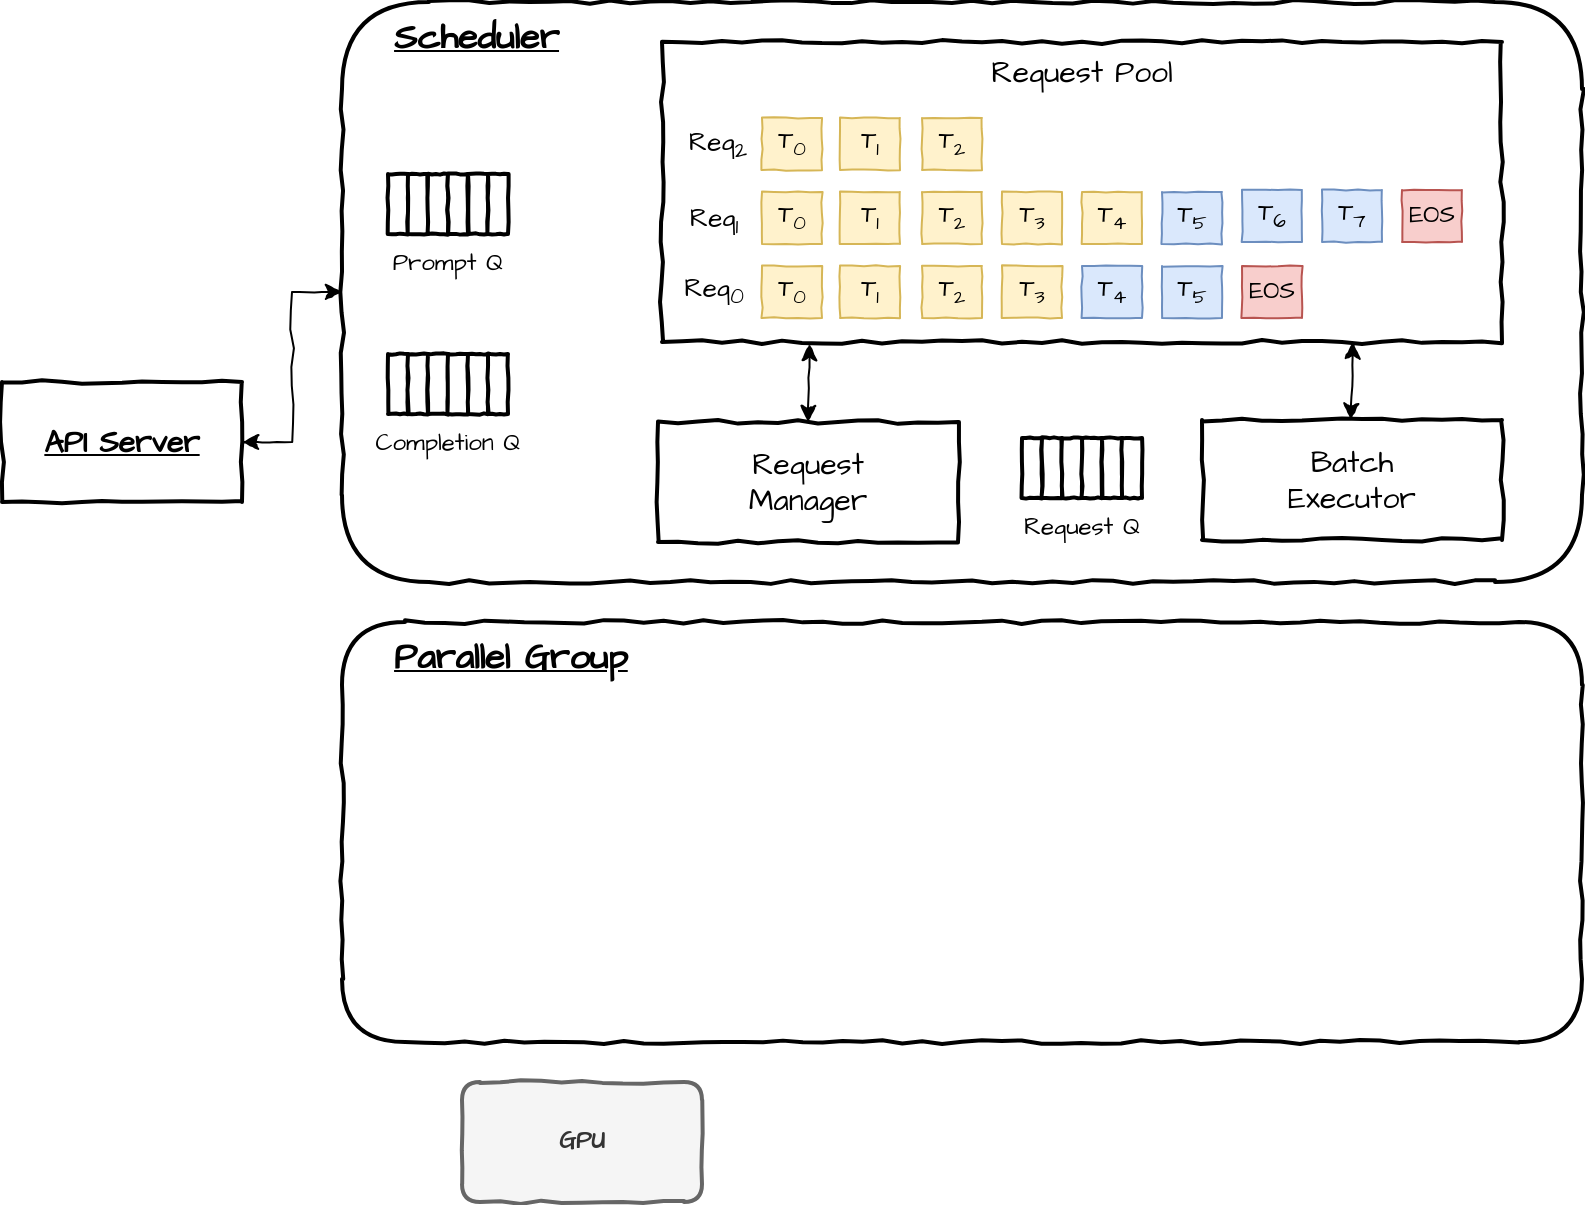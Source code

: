 <mxfile version="24.8.6">
  <diagram name="페이지-1" id="Y8B7rMoeN9hM4UEWo97L">
    <mxGraphModel dx="1097" dy="597" grid="1" gridSize="10" guides="1" tooltips="1" connect="1" arrows="1" fold="1" page="1" pageScale="1" pageWidth="3300" pageHeight="4681" math="0" shadow="0">
      <root>
        <mxCell id="0" />
        <mxCell id="1" parent="0" />
        <mxCell id="8BjTEOA2ny8shlbgz9hC-71" style="edgeStyle=orthogonalEdgeStyle;rounded=0;orthogonalLoop=1;jettySize=auto;html=1;exitX=1;exitY=0.5;exitDx=0;exitDy=0;fontFamily=Architects Daughter;fontSource=https%3A%2F%2Ffonts.googleapis.com%2Fcss%3Ffamily%3DArchitects%2BDaughter;fontSize=12;fontColor=default;fontStyle=0;sketch=1;curveFitting=1;jiggle=2;sketchStyle=comic;startArrow=classic;startFill=1;" edge="1" parent="1" source="pXaMLWNUyVMHvU2EfD6I-1" target="8BjTEOA2ny8shlbgz9hC-1">
          <mxGeometry relative="1" as="geometry" />
        </mxCell>
        <mxCell id="pXaMLWNUyVMHvU2EfD6I-1" value="API Server" style="rounded=0;whiteSpace=wrap;sketch=1;curveFitting=1;jiggle=2;fontFamily=Architects Daughter;html=1;sketchStyle=comic;fontStyle=5;strokeWidth=2;fontSize=15;linecap=round;fontSource=https%3A%2F%2Ffonts.googleapis.com%2Fcss%3Ffamily%3DArchitects%2BDaughter;" vertex="1" parent="1">
          <mxGeometry x="90" y="270" width="120" height="60" as="geometry" />
        </mxCell>
        <mxCell id="pXaMLWNUyVMHvU2EfD6I-4" value="GPU" style="rounded=1;whiteSpace=wrap;html=1;sketch=1;jiggle=2;curveFitting=1;sketchStyle=comic;strokeColor=#666666;strokeWidth=2;align=center;verticalAlign=middle;fontFamily=Architects Daughter;fontSize=12;fontStyle=1;fillColor=#f5f5f5;fontColor=#333333;fontSource=https%3A%2F%2Ffonts.googleapis.com%2Fcss%3Ffamily%3DArchitects%2BDaughter;" vertex="1" parent="1">
          <mxGeometry x="320" y="620" width="120" height="60" as="geometry" />
        </mxCell>
        <mxCell id="8BjTEOA2ny8shlbgz9hC-1" value="&amp;nbsp; &amp;nbsp; &amp;nbsp;&lt;font style=&quot;font-size: 18px;&quot;&gt;&lt;u&gt;Scheduler&lt;/u&gt;&lt;/font&gt;" style="rounded=1;whiteSpace=wrap;html=1;sketch=1;jiggle=2;curveFitting=1;sketchStyle=comic;strokeColor=default;strokeWidth=2;align=left;verticalAlign=top;fontFamily=Architects Daughter;fontSize=12;fontColor=default;fontStyle=1;fillColor=none;fontSource=https%3A%2F%2Ffonts.googleapis.com%2Fcss%3Ffamily%3DArchitects%2BDaughter;" vertex="1" parent="1">
          <mxGeometry x="260" y="80" width="620" height="290" as="geometry" />
        </mxCell>
        <mxCell id="8BjTEOA2ny8shlbgz9hC-12" value="" style="group;fontFamily=Architects Daughter;fontSource=https%3A%2F%2Ffonts.googleapis.com%2Fcss%3Ffamily%3DArchitects%2BDaughter;" vertex="1" connectable="0" parent="1">
          <mxGeometry x="283" y="166" width="60" height="60" as="geometry" />
        </mxCell>
        <mxCell id="8BjTEOA2ny8shlbgz9hC-4" value="&lt;span style=&quot;font-weight: normal;&quot;&gt;Prompt Q&lt;/span&gt;" style="text;html=1;align=center;verticalAlign=middle;whiteSpace=wrap;rounded=0;fontFamily=Architects Daughter;fontSize=12;fontColor=default;fontStyle=1;fontSource=https%3A%2F%2Ffonts.googleapis.com%2Fcss%3Ffamily%3DArchitects%2BDaughter;" vertex="1" parent="8BjTEOA2ny8shlbgz9hC-12">
          <mxGeometry y="30" width="60" height="30" as="geometry" />
        </mxCell>
        <mxCell id="8BjTEOA2ny8shlbgz9hC-11" value="" style="group;fontFamily=Architects Daughter;fontSource=https%3A%2F%2Ffonts.googleapis.com%2Fcss%3Ffamily%3DArchitects%2BDaughter;" vertex="1" connectable="0" parent="8BjTEOA2ny8shlbgz9hC-12">
          <mxGeometry width="60" height="30" as="geometry" />
        </mxCell>
        <mxCell id="8BjTEOA2ny8shlbgz9hC-2" value="" style="rounded=0;whiteSpace=wrap;html=1;sketch=1;jiggle=2;curveFitting=1;sketchStyle=comic;strokeColor=default;strokeWidth=2;align=center;verticalAlign=middle;fontFamily=Architects Daughter;fontSize=12;fontColor=default;fontStyle=1;fillColor=default;fontSource=https%3A%2F%2Ffonts.googleapis.com%2Fcss%3Ffamily%3DArchitects%2BDaughter;" vertex="1" parent="8BjTEOA2ny8shlbgz9hC-11">
          <mxGeometry width="10" height="30" as="geometry" />
        </mxCell>
        <mxCell id="8BjTEOA2ny8shlbgz9hC-6" value="" style="rounded=0;whiteSpace=wrap;html=1;sketch=1;jiggle=2;curveFitting=1;sketchStyle=comic;strokeColor=default;strokeWidth=2;align=center;verticalAlign=middle;fontFamily=Architects Daughter;fontSize=12;fontColor=default;fontStyle=1;fillColor=default;fontSource=https%3A%2F%2Ffonts.googleapis.com%2Fcss%3Ffamily%3DArchitects%2BDaughter;" vertex="1" parent="8BjTEOA2ny8shlbgz9hC-11">
          <mxGeometry x="10" width="10" height="30" as="geometry" />
        </mxCell>
        <mxCell id="8BjTEOA2ny8shlbgz9hC-7" value="" style="rounded=0;whiteSpace=wrap;html=1;sketch=1;jiggle=2;curveFitting=1;sketchStyle=comic;strokeColor=default;strokeWidth=2;align=center;verticalAlign=middle;fontFamily=Architects Daughter;fontSize=12;fontColor=default;fontStyle=1;fillColor=default;fontSource=https%3A%2F%2Ffonts.googleapis.com%2Fcss%3Ffamily%3DArchitects%2BDaughter;" vertex="1" parent="8BjTEOA2ny8shlbgz9hC-11">
          <mxGeometry x="20" width="10" height="30" as="geometry" />
        </mxCell>
        <mxCell id="8BjTEOA2ny8shlbgz9hC-8" value="" style="rounded=0;whiteSpace=wrap;html=1;sketch=1;jiggle=2;curveFitting=1;sketchStyle=comic;strokeColor=default;strokeWidth=2;align=center;verticalAlign=middle;fontFamily=Architects Daughter;fontSize=12;fontColor=default;fontStyle=1;fillColor=default;fontSource=https%3A%2F%2Ffonts.googleapis.com%2Fcss%3Ffamily%3DArchitects%2BDaughter;" vertex="1" parent="8BjTEOA2ny8shlbgz9hC-11">
          <mxGeometry x="30" width="10" height="30" as="geometry" />
        </mxCell>
        <mxCell id="8BjTEOA2ny8shlbgz9hC-9" value="" style="rounded=0;whiteSpace=wrap;html=1;sketch=1;jiggle=2;curveFitting=1;sketchStyle=comic;strokeColor=default;strokeWidth=2;align=center;verticalAlign=middle;fontFamily=Architects Daughter;fontSize=12;fontColor=default;fontStyle=1;fillColor=default;fontSource=https%3A%2F%2Ffonts.googleapis.com%2Fcss%3Ffamily%3DArchitects%2BDaughter;" vertex="1" parent="8BjTEOA2ny8shlbgz9hC-11">
          <mxGeometry x="40" width="10" height="30" as="geometry" />
        </mxCell>
        <mxCell id="8BjTEOA2ny8shlbgz9hC-10" value="" style="rounded=0;whiteSpace=wrap;html=1;sketch=1;jiggle=2;curveFitting=1;sketchStyle=comic;strokeColor=default;strokeWidth=2;align=center;verticalAlign=middle;fontFamily=Architects Daughter;fontSize=12;fontColor=default;fontStyle=1;fillColor=default;fontSource=https%3A%2F%2Ffonts.googleapis.com%2Fcss%3Ffamily%3DArchitects%2BDaughter;" vertex="1" parent="8BjTEOA2ny8shlbgz9hC-11">
          <mxGeometry x="50" width="10" height="30" as="geometry" />
        </mxCell>
        <mxCell id="8BjTEOA2ny8shlbgz9hC-23" value="" style="group;fontFamily=Architects Daughter;fontSource=https%3A%2F%2Ffonts.googleapis.com%2Fcss%3Ffamily%3DArchitects%2BDaughter;" vertex="1" connectable="0" parent="1">
          <mxGeometry x="283" y="256" width="90" height="60" as="geometry" />
        </mxCell>
        <mxCell id="8BjTEOA2ny8shlbgz9hC-24" value="&lt;span style=&quot;font-weight: normal;&quot;&gt;Completion Q&lt;/span&gt;" style="text;html=1;align=center;verticalAlign=middle;whiteSpace=wrap;rounded=0;fontFamily=Architects Daughter;fontSize=12;fontColor=default;fontStyle=1;fontSource=https%3A%2F%2Ffonts.googleapis.com%2Fcss%3Ffamily%3DArchitects%2BDaughter;" vertex="1" parent="8BjTEOA2ny8shlbgz9hC-23">
          <mxGeometry x="-15" y="30" width="90" height="30" as="geometry" />
        </mxCell>
        <mxCell id="8BjTEOA2ny8shlbgz9hC-25" value="" style="group;fontFamily=Architects Daughter;fontSource=https%3A%2F%2Ffonts.googleapis.com%2Fcss%3Ffamily%3DArchitects%2BDaughter;" vertex="1" connectable="0" parent="8BjTEOA2ny8shlbgz9hC-23">
          <mxGeometry width="60" height="30" as="geometry" />
        </mxCell>
        <mxCell id="8BjTEOA2ny8shlbgz9hC-26" value="" style="rounded=0;whiteSpace=wrap;html=1;sketch=1;jiggle=2;curveFitting=1;sketchStyle=comic;strokeColor=default;strokeWidth=2;align=center;verticalAlign=middle;fontFamily=Architects Daughter;fontSize=12;fontColor=default;fontStyle=1;fillColor=default;fontSource=https%3A%2F%2Ffonts.googleapis.com%2Fcss%3Ffamily%3DArchitects%2BDaughter;" vertex="1" parent="8BjTEOA2ny8shlbgz9hC-25">
          <mxGeometry width="10" height="30" as="geometry" />
        </mxCell>
        <mxCell id="8BjTEOA2ny8shlbgz9hC-27" value="" style="rounded=0;whiteSpace=wrap;html=1;sketch=1;jiggle=2;curveFitting=1;sketchStyle=comic;strokeColor=default;strokeWidth=2;align=center;verticalAlign=middle;fontFamily=Architects Daughter;fontSize=12;fontColor=default;fontStyle=1;fillColor=default;fontSource=https%3A%2F%2Ffonts.googleapis.com%2Fcss%3Ffamily%3DArchitects%2BDaughter;" vertex="1" parent="8BjTEOA2ny8shlbgz9hC-25">
          <mxGeometry x="10" width="10" height="30" as="geometry" />
        </mxCell>
        <mxCell id="8BjTEOA2ny8shlbgz9hC-28" value="" style="rounded=0;whiteSpace=wrap;html=1;sketch=1;jiggle=2;curveFitting=1;sketchStyle=comic;strokeColor=default;strokeWidth=2;align=center;verticalAlign=middle;fontFamily=Architects Daughter;fontSize=12;fontColor=default;fontStyle=1;fillColor=default;fontSource=https%3A%2F%2Ffonts.googleapis.com%2Fcss%3Ffamily%3DArchitects%2BDaughter;" vertex="1" parent="8BjTEOA2ny8shlbgz9hC-25">
          <mxGeometry x="20" width="10" height="30" as="geometry" />
        </mxCell>
        <mxCell id="8BjTEOA2ny8shlbgz9hC-29" value="" style="rounded=0;whiteSpace=wrap;html=1;sketch=1;jiggle=2;curveFitting=1;sketchStyle=comic;strokeColor=default;strokeWidth=2;align=center;verticalAlign=middle;fontFamily=Architects Daughter;fontSize=12;fontColor=default;fontStyle=1;fillColor=default;fontSource=https%3A%2F%2Ffonts.googleapis.com%2Fcss%3Ffamily%3DArchitects%2BDaughter;" vertex="1" parent="8BjTEOA2ny8shlbgz9hC-25">
          <mxGeometry x="30" width="10" height="30" as="geometry" />
        </mxCell>
        <mxCell id="8BjTEOA2ny8shlbgz9hC-30" value="" style="rounded=0;whiteSpace=wrap;html=1;sketch=1;jiggle=2;curveFitting=1;sketchStyle=comic;strokeColor=default;strokeWidth=2;align=center;verticalAlign=middle;fontFamily=Architects Daughter;fontSize=12;fontColor=default;fontStyle=1;fillColor=default;fontSource=https%3A%2F%2Ffonts.googleapis.com%2Fcss%3Ffamily%3DArchitects%2BDaughter;" vertex="1" parent="8BjTEOA2ny8shlbgz9hC-25">
          <mxGeometry x="40" width="10" height="30" as="geometry" />
        </mxCell>
        <mxCell id="8BjTEOA2ny8shlbgz9hC-31" value="" style="rounded=0;whiteSpace=wrap;html=1;sketch=1;jiggle=2;curveFitting=1;sketchStyle=comic;strokeColor=default;strokeWidth=2;align=center;verticalAlign=middle;fontFamily=Architects Daughter;fontSize=12;fontColor=default;fontStyle=1;fillColor=default;fontSource=https%3A%2F%2Ffonts.googleapis.com%2Fcss%3Ffamily%3DArchitects%2BDaughter;" vertex="1" parent="8BjTEOA2ny8shlbgz9hC-25">
          <mxGeometry x="50" width="10" height="30" as="geometry" />
        </mxCell>
        <mxCell id="8BjTEOA2ny8shlbgz9hC-32" value="&lt;span style=&quot;font-size: 15px;&quot;&gt;Request Pool&lt;/span&gt;" style="rounded=0;whiteSpace=wrap;html=1;sketch=1;jiggle=2;curveFitting=1;sketchStyle=comic;strokeColor=default;strokeWidth=2;align=center;verticalAlign=top;fontFamily=Architects Daughter;fontSize=15;fontColor=default;fontStyle=0;fillColor=default;fillStyle=hachure;fontSource=https%3A%2F%2Ffonts.googleapis.com%2Fcss%3Ffamily%3DArchitects%2BDaughter;" vertex="1" parent="1">
          <mxGeometry x="420" y="100" width="420" height="150" as="geometry" />
        </mxCell>
        <mxCell id="8BjTEOA2ny8shlbgz9hC-33" value="&lt;font style=&quot;font-size: 15px;&quot;&gt;Request&lt;/font&gt;&lt;div style=&quot;font-size: 15px;&quot;&gt;&lt;font style=&quot;font-size: 15px;&quot;&gt;Manager&lt;/font&gt;&lt;/div&gt;" style="rounded=0;whiteSpace=wrap;html=1;sketch=1;jiggle=2;curveFitting=1;sketchStyle=comic;strokeColor=default;strokeWidth=2;align=center;verticalAlign=middle;fontFamily=Architects Daughter;fontSize=12;fontColor=default;fontStyle=0;fillColor=default;fontSource=https%3A%2F%2Ffonts.googleapis.com%2Fcss%3Ffamily%3DArchitects%2BDaughter;" vertex="1" parent="1">
          <mxGeometry x="418" y="290" width="150" height="60" as="geometry" />
        </mxCell>
        <mxCell id="8BjTEOA2ny8shlbgz9hC-34" value="" style="group;fontFamily=Architects Daughter;fontSource=https%3A%2F%2Ffonts.googleapis.com%2Fcss%3Ffamily%3DArchitects%2BDaughter;" vertex="1" connectable="0" parent="1">
          <mxGeometry x="600" y="298" width="90" height="60" as="geometry" />
        </mxCell>
        <mxCell id="8BjTEOA2ny8shlbgz9hC-35" value="&lt;span style=&quot;font-weight: normal;&quot;&gt;Request Q&lt;/span&gt;" style="text;html=1;align=center;verticalAlign=middle;whiteSpace=wrap;rounded=0;fontFamily=Architects Daughter;fontSize=12;fontColor=default;fontStyle=1;fontSource=https%3A%2F%2Ffonts.googleapis.com%2Fcss%3Ffamily%3DArchitects%2BDaughter;" vertex="1" parent="8BjTEOA2ny8shlbgz9hC-34">
          <mxGeometry x="-15" y="30" width="90" height="30" as="geometry" />
        </mxCell>
        <mxCell id="8BjTEOA2ny8shlbgz9hC-36" value="" style="group;fontFamily=Architects Daughter;fontSource=https%3A%2F%2Ffonts.googleapis.com%2Fcss%3Ffamily%3DArchitects%2BDaughter;" vertex="1" connectable="0" parent="8BjTEOA2ny8shlbgz9hC-34">
          <mxGeometry width="60" height="30" as="geometry" />
        </mxCell>
        <mxCell id="8BjTEOA2ny8shlbgz9hC-37" value="" style="rounded=0;whiteSpace=wrap;html=1;sketch=1;jiggle=2;curveFitting=1;sketchStyle=comic;strokeColor=default;strokeWidth=2;align=center;verticalAlign=middle;fontFamily=Architects Daughter;fontSize=12;fontColor=default;fontStyle=1;fillColor=default;fontSource=https%3A%2F%2Ffonts.googleapis.com%2Fcss%3Ffamily%3DArchitects%2BDaughter;" vertex="1" parent="8BjTEOA2ny8shlbgz9hC-36">
          <mxGeometry width="10" height="30" as="geometry" />
        </mxCell>
        <mxCell id="8BjTEOA2ny8shlbgz9hC-38" value="" style="rounded=0;whiteSpace=wrap;html=1;sketch=1;jiggle=2;curveFitting=1;sketchStyle=comic;strokeColor=default;strokeWidth=2;align=center;verticalAlign=middle;fontFamily=Architects Daughter;fontSize=12;fontColor=default;fontStyle=1;fillColor=default;fontSource=https%3A%2F%2Ffonts.googleapis.com%2Fcss%3Ffamily%3DArchitects%2BDaughter;" vertex="1" parent="8BjTEOA2ny8shlbgz9hC-36">
          <mxGeometry x="10" width="10" height="30" as="geometry" />
        </mxCell>
        <mxCell id="8BjTEOA2ny8shlbgz9hC-39" value="" style="rounded=0;whiteSpace=wrap;html=1;sketch=1;jiggle=2;curveFitting=1;sketchStyle=comic;strokeColor=default;strokeWidth=2;align=center;verticalAlign=middle;fontFamily=Architects Daughter;fontSize=12;fontColor=default;fontStyle=1;fillColor=default;fontSource=https%3A%2F%2Ffonts.googleapis.com%2Fcss%3Ffamily%3DArchitects%2BDaughter;" vertex="1" parent="8BjTEOA2ny8shlbgz9hC-36">
          <mxGeometry x="20" width="10" height="30" as="geometry" />
        </mxCell>
        <mxCell id="8BjTEOA2ny8shlbgz9hC-40" value="" style="rounded=0;whiteSpace=wrap;html=1;sketch=1;jiggle=2;curveFitting=1;sketchStyle=comic;strokeColor=default;strokeWidth=2;align=center;verticalAlign=middle;fontFamily=Architects Daughter;fontSize=12;fontColor=default;fontStyle=1;fillColor=default;fontSource=https%3A%2F%2Ffonts.googleapis.com%2Fcss%3Ffamily%3DArchitects%2BDaughter;" vertex="1" parent="8BjTEOA2ny8shlbgz9hC-36">
          <mxGeometry x="30" width="10" height="30" as="geometry" />
        </mxCell>
        <mxCell id="8BjTEOA2ny8shlbgz9hC-41" value="" style="rounded=0;whiteSpace=wrap;html=1;sketch=1;jiggle=2;curveFitting=1;sketchStyle=comic;strokeColor=default;strokeWidth=2;align=center;verticalAlign=middle;fontFamily=Architects Daughter;fontSize=12;fontColor=default;fontStyle=1;fillColor=default;fontSource=https%3A%2F%2Ffonts.googleapis.com%2Fcss%3Ffamily%3DArchitects%2BDaughter;" vertex="1" parent="8BjTEOA2ny8shlbgz9hC-36">
          <mxGeometry x="40" width="10" height="30" as="geometry" />
        </mxCell>
        <mxCell id="8BjTEOA2ny8shlbgz9hC-42" value="" style="rounded=0;whiteSpace=wrap;html=1;sketch=1;jiggle=2;curveFitting=1;sketchStyle=comic;strokeColor=default;strokeWidth=2;align=center;verticalAlign=middle;fontFamily=Architects Daughter;fontSize=12;fontColor=default;fontStyle=1;fillColor=default;fontSource=https%3A%2F%2Ffonts.googleapis.com%2Fcss%3Ffamily%3DArchitects%2BDaughter;" vertex="1" parent="8BjTEOA2ny8shlbgz9hC-36">
          <mxGeometry x="50" width="10" height="30" as="geometry" />
        </mxCell>
        <mxCell id="8BjTEOA2ny8shlbgz9hC-43" value="&lt;span style=&quot;font-size: 15px;&quot;&gt;Batch&lt;/span&gt;&lt;div&gt;&lt;span style=&quot;font-size: 15px;&quot;&gt;Executor&lt;/span&gt;&lt;/div&gt;" style="rounded=0;whiteSpace=wrap;html=1;sketch=1;jiggle=2;curveFitting=1;sketchStyle=comic;strokeColor=default;strokeWidth=2;align=center;verticalAlign=middle;fontFamily=Architects Daughter;fontSize=12;fontColor=default;fontStyle=0;fillColor=default;fontSource=https%3A%2F%2Ffonts.googleapis.com%2Fcss%3Ffamily%3DArchitects%2BDaughter;" vertex="1" parent="1">
          <mxGeometry x="690" y="289" width="150" height="60" as="geometry" />
        </mxCell>
        <mxCell id="8BjTEOA2ny8shlbgz9hC-44" value="&lt;span style=&quot;font-weight: normal; font-size: 13px;&quot;&gt;Req&lt;sub&gt;0&lt;/sub&gt;&lt;/span&gt;" style="text;html=1;align=center;verticalAlign=middle;whiteSpace=wrap;rounded=0;fontFamily=Architects Daughter;fontSize=13;fontColor=default;fontStyle=1;fontSource=https%3A%2F%2Ffonts.googleapis.com%2Fcss%3Ffamily%3DArchitects%2BDaughter;" vertex="1" parent="1">
          <mxGeometry x="416" y="209" width="60" height="30" as="geometry" />
        </mxCell>
        <mxCell id="8BjTEOA2ny8shlbgz9hC-45" value="T&lt;sub&gt;0&lt;/sub&gt;" style="rounded=0;whiteSpace=wrap;html=1;align=center;verticalAlign=middle;fontFamily=Architects Daughter;fontSize=12;fontStyle=0;fillColor=#fff2cc;sketchStyle=comic;strokeColor=#d6b656;strokeWidth=1;fillOpacity=100;sketch=1;curveFitting=1;jiggle=2;fillStyle=hachure;zigzagOffset=-1;fillWeight=-1;hachureAngle=-41;fontSource=https%3A%2F%2Ffonts.googleapis.com%2Fcss%3Ffamily%3DArchitects%2BDaughter;perimeterSpacing=2;glass=0;shadow=0;" vertex="1" parent="1">
          <mxGeometry x="470" y="212" width="30" height="26" as="geometry" />
        </mxCell>
        <mxCell id="8BjTEOA2ny8shlbgz9hC-46" value="T&lt;sub&gt;1&lt;/sub&gt;" style="rounded=0;whiteSpace=wrap;html=1;align=center;verticalAlign=middle;fontFamily=Architects Daughter;fontSize=12;fontStyle=0;fillColor=#fff2cc;sketchStyle=comic;strokeColor=#d6b656;strokeWidth=1;fillOpacity=100;sketch=1;curveFitting=1;jiggle=2;fillStyle=hachure;zigzagOffset=-1;fillWeight=-1;hachureAngle=-41;fontSource=https%3A%2F%2Ffonts.googleapis.com%2Fcss%3Ffamily%3DArchitects%2BDaughter;perimeterSpacing=2;glass=0;shadow=0;" vertex="1" parent="1">
          <mxGeometry x="509" y="212" width="30" height="26" as="geometry" />
        </mxCell>
        <mxCell id="8BjTEOA2ny8shlbgz9hC-47" value="T&lt;sub&gt;2&lt;/sub&gt;" style="rounded=0;whiteSpace=wrap;html=1;align=center;verticalAlign=middle;fontFamily=Architects Daughter;fontSize=12;fontStyle=0;fillColor=#fff2cc;sketchStyle=comic;strokeColor=#d6b656;strokeWidth=1;fillOpacity=100;sketch=1;curveFitting=1;jiggle=2;fillStyle=hachure;zigzagOffset=-1;fillWeight=-1;hachureAngle=-41;fontSource=https%3A%2F%2Ffonts.googleapis.com%2Fcss%3Ffamily%3DArchitects%2BDaughter;perimeterSpacing=2;glass=0;shadow=0;" vertex="1" parent="1">
          <mxGeometry x="550" y="212" width="30" height="26" as="geometry" />
        </mxCell>
        <mxCell id="8BjTEOA2ny8shlbgz9hC-48" value="T&lt;sub&gt;3&lt;/sub&gt;" style="rounded=0;whiteSpace=wrap;html=1;align=center;verticalAlign=middle;fontFamily=Architects Daughter;fontSize=12;fontStyle=0;fillColor=#fff2cc;sketchStyle=comic;strokeColor=#d6b656;strokeWidth=1;fillOpacity=100;sketch=1;curveFitting=1;jiggle=2;fillStyle=hachure;zigzagOffset=-1;fillWeight=-1;hachureAngle=-41;fontSource=https%3A%2F%2Ffonts.googleapis.com%2Fcss%3Ffamily%3DArchitects%2BDaughter;perimeterSpacing=2;glass=0;shadow=0;" vertex="1" parent="1">
          <mxGeometry x="590" y="212" width="30" height="26" as="geometry" />
        </mxCell>
        <mxCell id="8BjTEOA2ny8shlbgz9hC-49" value="T&lt;sub&gt;4&lt;/sub&gt;" style="rounded=0;whiteSpace=wrap;html=1;align=center;verticalAlign=middle;fontFamily=Architects Daughter;fontSize=12;fontStyle=0;fillColor=#dae8fc;sketchStyle=comic;strokeColor=#6c8ebf;strokeWidth=1;fillOpacity=100;sketch=1;curveFitting=1;jiggle=2;fillStyle=hachure;zigzagOffset=-1;fillWeight=-1;hachureAngle=-41;fontSource=https%3A%2F%2Ffonts.googleapis.com%2Fcss%3Ffamily%3DArchitects%2BDaughter;perimeterSpacing=2;glass=0;shadow=0;" vertex="1" parent="1">
          <mxGeometry x="630" y="212" width="30" height="26" as="geometry" />
        </mxCell>
        <mxCell id="8BjTEOA2ny8shlbgz9hC-50" value="T&lt;sub&gt;5&lt;/sub&gt;" style="rounded=0;whiteSpace=wrap;html=1;align=center;verticalAlign=middle;fontFamily=Architects Daughter;fontSize=12;fontStyle=0;fillColor=#dae8fc;sketchStyle=comic;strokeColor=#6c8ebf;strokeWidth=1;fillOpacity=100;sketch=1;curveFitting=1;jiggle=2;fillStyle=hachure;zigzagOffset=-1;fillWeight=-1;hachureAngle=-41;fontSource=https%3A%2F%2Ffonts.googleapis.com%2Fcss%3Ffamily%3DArchitects%2BDaughter;perimeterSpacing=2;glass=0;shadow=0;" vertex="1" parent="1">
          <mxGeometry x="670" y="212" width="30" height="26" as="geometry" />
        </mxCell>
        <mxCell id="8BjTEOA2ny8shlbgz9hC-51" value="EOS" style="rounded=0;whiteSpace=wrap;html=1;align=center;verticalAlign=middle;fontFamily=Architects Daughter;fontSize=12;fontStyle=0;fillColor=#f8cecc;sketchStyle=comic;strokeColor=#b85450;strokeWidth=1;fillOpacity=100;sketch=1;curveFitting=1;jiggle=2;fillStyle=hachure;zigzagOffset=-1;fillWeight=-1;hachureAngle=-41;fontSource=https%3A%2F%2Ffonts.googleapis.com%2Fcss%3Ffamily%3DArchitects%2BDaughter;perimeterSpacing=2;glass=0;shadow=0;" vertex="1" parent="1">
          <mxGeometry x="710" y="212" width="30" height="26" as="geometry" />
        </mxCell>
        <mxCell id="8BjTEOA2ny8shlbgz9hC-52" value="T&lt;sub&gt;0&lt;/sub&gt;" style="rounded=0;whiteSpace=wrap;html=1;align=center;verticalAlign=middle;fontFamily=Architects Daughter;fontSize=12;fontStyle=0;fillColor=#fff2cc;sketchStyle=comic;strokeColor=#d6b656;strokeWidth=1;fillOpacity=100;sketch=1;curveFitting=1;jiggle=2;fillStyle=hachure;zigzagOffset=-1;fillWeight=-1;hachureAngle=-41;fontSource=https%3A%2F%2Ffonts.googleapis.com%2Fcss%3Ffamily%3DArchitects%2BDaughter;perimeterSpacing=2;glass=0;shadow=0;" vertex="1" parent="1">
          <mxGeometry x="470" y="175" width="30" height="26" as="geometry" />
        </mxCell>
        <mxCell id="8BjTEOA2ny8shlbgz9hC-53" value="T&lt;sub&gt;1&lt;/sub&gt;" style="rounded=0;whiteSpace=wrap;html=1;align=center;verticalAlign=middle;fontFamily=Architects Daughter;fontSize=12;fontStyle=0;fillColor=#fff2cc;sketchStyle=comic;strokeColor=#d6b656;strokeWidth=1;fillOpacity=100;sketch=1;curveFitting=1;jiggle=2;fillStyle=hachure;zigzagOffset=-1;fillWeight=-1;hachureAngle=-41;fontSource=https%3A%2F%2Ffonts.googleapis.com%2Fcss%3Ffamily%3DArchitects%2BDaughter;perimeterSpacing=2;glass=0;shadow=0;" vertex="1" parent="1">
          <mxGeometry x="509" y="175" width="30" height="26" as="geometry" />
        </mxCell>
        <mxCell id="8BjTEOA2ny8shlbgz9hC-54" value="T&lt;sub&gt;2&lt;/sub&gt;" style="rounded=0;whiteSpace=wrap;html=1;align=center;verticalAlign=middle;fontFamily=Architects Daughter;fontSize=12;fontStyle=0;fillColor=#fff2cc;sketchStyle=comic;strokeColor=#d6b656;strokeWidth=1;fillOpacity=100;sketch=1;curveFitting=1;jiggle=2;fillStyle=hachure;zigzagOffset=-1;fillWeight=-1;hachureAngle=-41;fontSource=https%3A%2F%2Ffonts.googleapis.com%2Fcss%3Ffamily%3DArchitects%2BDaughter;perimeterSpacing=2;glass=0;shadow=0;" vertex="1" parent="1">
          <mxGeometry x="550" y="175" width="30" height="26" as="geometry" />
        </mxCell>
        <mxCell id="8BjTEOA2ny8shlbgz9hC-55" value="T&lt;sub&gt;3&lt;/sub&gt;" style="rounded=0;whiteSpace=wrap;html=1;align=center;verticalAlign=middle;fontFamily=Architects Daughter;fontSize=12;fontStyle=0;fillColor=#fff2cc;sketchStyle=comic;strokeColor=#d6b656;strokeWidth=1;fillOpacity=100;sketch=1;curveFitting=1;jiggle=2;fillStyle=hachure;zigzagOffset=-1;fillWeight=-1;hachureAngle=-41;fontSource=https%3A%2F%2Ffonts.googleapis.com%2Fcss%3Ffamily%3DArchitects%2BDaughter;perimeterSpacing=2;glass=0;shadow=0;" vertex="1" parent="1">
          <mxGeometry x="590" y="175" width="30" height="26" as="geometry" />
        </mxCell>
        <mxCell id="8BjTEOA2ny8shlbgz9hC-56" value="&lt;span style=&quot;font-weight: normal; font-size: 13px;&quot;&gt;Req&lt;sub&gt;1&lt;/sub&gt;&lt;/span&gt;" style="text;html=1;align=center;verticalAlign=middle;whiteSpace=wrap;rounded=0;fontFamily=Architects Daughter;fontSize=13;fontColor=default;fontStyle=1;fontSource=https%3A%2F%2Ffonts.googleapis.com%2Fcss%3Ffamily%3DArchitects%2BDaughter;" vertex="1" parent="1">
          <mxGeometry x="416" y="174" width="60" height="30" as="geometry" />
        </mxCell>
        <mxCell id="8BjTEOA2ny8shlbgz9hC-57" value="&lt;span style=&quot;font-weight: normal; font-size: 13px;&quot;&gt;Req&lt;sub&gt;2&lt;/sub&gt;&lt;/span&gt;" style="text;html=1;align=center;verticalAlign=middle;whiteSpace=wrap;rounded=0;fontFamily=Architects Daughter;fontSize=13;fontColor=default;fontStyle=1;fontSource=https%3A%2F%2Ffonts.googleapis.com%2Fcss%3Ffamily%3DArchitects%2BDaughter;" vertex="1" parent="1">
          <mxGeometry x="418" y="136" width="60" height="30" as="geometry" />
        </mxCell>
        <mxCell id="8BjTEOA2ny8shlbgz9hC-58" value="T&lt;sub&gt;4&lt;/sub&gt;" style="rounded=0;whiteSpace=wrap;html=1;align=center;verticalAlign=middle;fontFamily=Architects Daughter;fontSize=12;fontStyle=0;fillColor=#fff2cc;sketchStyle=comic;strokeColor=#d6b656;strokeWidth=1;fillOpacity=100;sketch=1;curveFitting=1;jiggle=2;fillStyle=hachure;zigzagOffset=-1;fillWeight=-1;hachureAngle=-41;fontSource=https%3A%2F%2Ffonts.googleapis.com%2Fcss%3Ffamily%3DArchitects%2BDaughter;perimeterSpacing=2;glass=0;shadow=0;" vertex="1" parent="1">
          <mxGeometry x="630" y="175" width="30" height="26" as="geometry" />
        </mxCell>
        <mxCell id="8BjTEOA2ny8shlbgz9hC-59" value="T&lt;sub&gt;5&lt;/sub&gt;" style="rounded=0;whiteSpace=wrap;html=1;align=center;verticalAlign=middle;fontFamily=Architects Daughter;fontSize=12;fontStyle=0;fillColor=#dae8fc;sketchStyle=comic;strokeColor=#6c8ebf;strokeWidth=1;fillOpacity=100;sketch=1;curveFitting=1;jiggle=2;fillStyle=hachure;zigzagOffset=-1;fillWeight=-1;hachureAngle=-41;fontSource=https%3A%2F%2Ffonts.googleapis.com%2Fcss%3Ffamily%3DArchitects%2BDaughter;perimeterSpacing=2;glass=0;shadow=0;" vertex="1" parent="1">
          <mxGeometry x="670" y="175" width="30" height="26" as="geometry" />
        </mxCell>
        <mxCell id="8BjTEOA2ny8shlbgz9hC-60" value="T&lt;sub&gt;6&lt;/sub&gt;" style="rounded=0;whiteSpace=wrap;html=1;align=center;verticalAlign=middle;fontFamily=Architects Daughter;fontSize=12;fontStyle=0;fillColor=#dae8fc;sketchStyle=comic;strokeColor=#6c8ebf;strokeWidth=1;fillOpacity=100;sketch=1;curveFitting=1;jiggle=2;fillStyle=hachure;zigzagOffset=-1;fillWeight=-1;hachureAngle=-41;fontSource=https%3A%2F%2Ffonts.googleapis.com%2Fcss%3Ffamily%3DArchitects%2BDaughter;perimeterSpacing=2;glass=0;shadow=0;" vertex="1" parent="1">
          <mxGeometry x="710" y="174" width="30" height="26" as="geometry" />
        </mxCell>
        <mxCell id="8BjTEOA2ny8shlbgz9hC-61" value="T&lt;sub&gt;7&lt;/sub&gt;" style="rounded=0;whiteSpace=wrap;html=1;align=center;verticalAlign=middle;fontFamily=Architects Daughter;fontSize=12;fontStyle=0;fillColor=#dae8fc;sketchStyle=comic;strokeColor=#6c8ebf;strokeWidth=1;fillOpacity=100;sketch=1;curveFitting=1;jiggle=2;fillStyle=hachure;zigzagOffset=-1;fillWeight=-1;hachureAngle=-41;fontSource=https%3A%2F%2Ffonts.googleapis.com%2Fcss%3Ffamily%3DArchitects%2BDaughter;perimeterSpacing=2;glass=0;shadow=0;" vertex="1" parent="1">
          <mxGeometry x="750" y="174" width="30" height="26" as="geometry" />
        </mxCell>
        <mxCell id="8BjTEOA2ny8shlbgz9hC-62" value="EOS" style="rounded=0;whiteSpace=wrap;html=1;align=center;verticalAlign=middle;fontFamily=Architects Daughter;fontSize=12;fontStyle=0;fillColor=#f8cecc;sketchStyle=comic;strokeColor=#b85450;strokeWidth=1;fillOpacity=100;sketch=1;curveFitting=1;jiggle=2;fillStyle=hachure;zigzagOffset=-1;fillWeight=-1;hachureAngle=-41;fontSource=https%3A%2F%2Ffonts.googleapis.com%2Fcss%3Ffamily%3DArchitects%2BDaughter;perimeterSpacing=2;glass=0;shadow=0;" vertex="1" parent="1">
          <mxGeometry x="790" y="174" width="30" height="26" as="geometry" />
        </mxCell>
        <mxCell id="8BjTEOA2ny8shlbgz9hC-63" value="T&lt;sub&gt;0&lt;/sub&gt;" style="rounded=0;whiteSpace=wrap;html=1;align=center;verticalAlign=middle;fontFamily=Architects Daughter;fontSize=12;fontStyle=0;fillColor=#fff2cc;sketchStyle=comic;strokeColor=#d6b656;strokeWidth=1;fillOpacity=100;sketch=1;curveFitting=1;jiggle=2;fillStyle=hachure;zigzagOffset=-1;fillWeight=-1;hachureAngle=-41;fontSource=https%3A%2F%2Ffonts.googleapis.com%2Fcss%3Ffamily%3DArchitects%2BDaughter;perimeterSpacing=2;glass=0;shadow=0;" vertex="1" parent="1">
          <mxGeometry x="470" y="138" width="30" height="26" as="geometry" />
        </mxCell>
        <mxCell id="8BjTEOA2ny8shlbgz9hC-64" value="T&lt;sub&gt;1&lt;/sub&gt;" style="rounded=0;whiteSpace=wrap;html=1;align=center;verticalAlign=middle;fontFamily=Architects Daughter;fontSize=12;fontStyle=0;fillColor=#fff2cc;sketchStyle=comic;strokeColor=#d6b656;strokeWidth=1;fillOpacity=100;sketch=1;curveFitting=1;jiggle=2;fillStyle=hachure;zigzagOffset=-1;fillWeight=-1;hachureAngle=-41;fontSource=https%3A%2F%2Ffonts.googleapis.com%2Fcss%3Ffamily%3DArchitects%2BDaughter;perimeterSpacing=2;glass=0;shadow=0;" vertex="1" parent="1">
          <mxGeometry x="509" y="138" width="30" height="26" as="geometry" />
        </mxCell>
        <mxCell id="8BjTEOA2ny8shlbgz9hC-65" value="T&lt;sub&gt;2&lt;/sub&gt;" style="rounded=0;whiteSpace=wrap;html=1;align=center;verticalAlign=middle;fontFamily=Architects Daughter;fontSize=12;fontStyle=0;fillColor=#fff2cc;sketchStyle=comic;strokeColor=#d6b656;strokeWidth=1;fillOpacity=100;sketch=1;curveFitting=1;jiggle=2;fillStyle=hachure;zigzagOffset=-1;fillWeight=-1;hachureAngle=-41;fontSource=https%3A%2F%2Ffonts.googleapis.com%2Fcss%3Ffamily%3DArchitects%2BDaughter;perimeterSpacing=2;glass=0;shadow=0;" vertex="1" parent="1">
          <mxGeometry x="550" y="138" width="30" height="26" as="geometry" />
        </mxCell>
        <mxCell id="8BjTEOA2ny8shlbgz9hC-68" value="" style="endArrow=classic;startArrow=classic;html=1;rounded=0;fontFamily=Architects Daughter;fontSource=https%3A%2F%2Ffonts.googleapis.com%2Fcss%3Ffamily%3DArchitects%2BDaughter;fontSize=12;fontColor=default;fontStyle=0;exitX=0.5;exitY=0;exitDx=0;exitDy=0;entryX=0.176;entryY=1.007;entryDx=0;entryDy=0;entryPerimeter=0;sketch=1;curveFitting=1;jiggle=2;sketchStyle=comic;" edge="1" parent="1" source="8BjTEOA2ny8shlbgz9hC-33" target="8BjTEOA2ny8shlbgz9hC-32">
          <mxGeometry width="50" height="50" relative="1" as="geometry">
            <mxPoint x="580" y="250" as="sourcePoint" />
            <mxPoint x="630" y="200" as="targetPoint" />
          </mxGeometry>
        </mxCell>
        <mxCell id="8BjTEOA2ny8shlbgz9hC-69" value="" style="endArrow=classic;startArrow=classic;html=1;rounded=0;fontFamily=Architects Daughter;fontSource=https%3A%2F%2Ffonts.googleapis.com%2Fcss%3Ffamily%3DArchitects%2BDaughter;fontSize=12;fontColor=default;fontStyle=0;exitX=0.5;exitY=0;exitDx=0;exitDy=0;entryX=0.176;entryY=1.007;entryDx=0;entryDy=0;entryPerimeter=0;sketch=1;curveFitting=1;jiggle=2;sketchStyle=comic;" edge="1" parent="1">
          <mxGeometry width="50" height="50" relative="1" as="geometry">
            <mxPoint x="764.5" y="289" as="sourcePoint" />
            <mxPoint x="765.5" y="250" as="targetPoint" />
          </mxGeometry>
        </mxCell>
        <mxCell id="8BjTEOA2ny8shlbgz9hC-72" value="&amp;nbsp; &amp;nbsp; &amp;nbsp;&lt;font style=&quot;font-size: 18px;&quot;&gt;&lt;u&gt;Parallel Group&lt;/u&gt;&lt;/font&gt;" style="rounded=1;whiteSpace=wrap;html=1;sketch=1;jiggle=2;curveFitting=1;sketchStyle=comic;strokeColor=default;strokeWidth=2;align=left;verticalAlign=top;fontFamily=Architects Daughter;fontSize=12;fontColor=default;fontStyle=1;fillColor=none;fontSource=https%3A%2F%2Ffonts.googleapis.com%2Fcss%3Ffamily%3DArchitects%2BDaughter;" vertex="1" parent="1">
          <mxGeometry x="260" y="390" width="620" height="210" as="geometry" />
        </mxCell>
      </root>
    </mxGraphModel>
  </diagram>
</mxfile>
